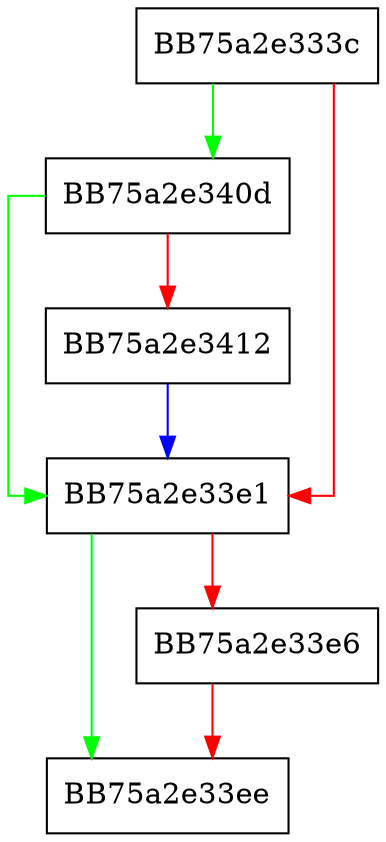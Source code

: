 digraph TestForModuleLoad {
  node [shape="box"];
  graph [splines=ortho];
  BB75a2e333c -> BB75a2e340d [color="green"];
  BB75a2e333c -> BB75a2e33e1 [color="red"];
  BB75a2e33e1 -> BB75a2e33ee [color="green"];
  BB75a2e33e1 -> BB75a2e33e6 [color="red"];
  BB75a2e33e6 -> BB75a2e33ee [color="red"];
  BB75a2e340d -> BB75a2e33e1 [color="green"];
  BB75a2e340d -> BB75a2e3412 [color="red"];
  BB75a2e3412 -> BB75a2e33e1 [color="blue"];
}